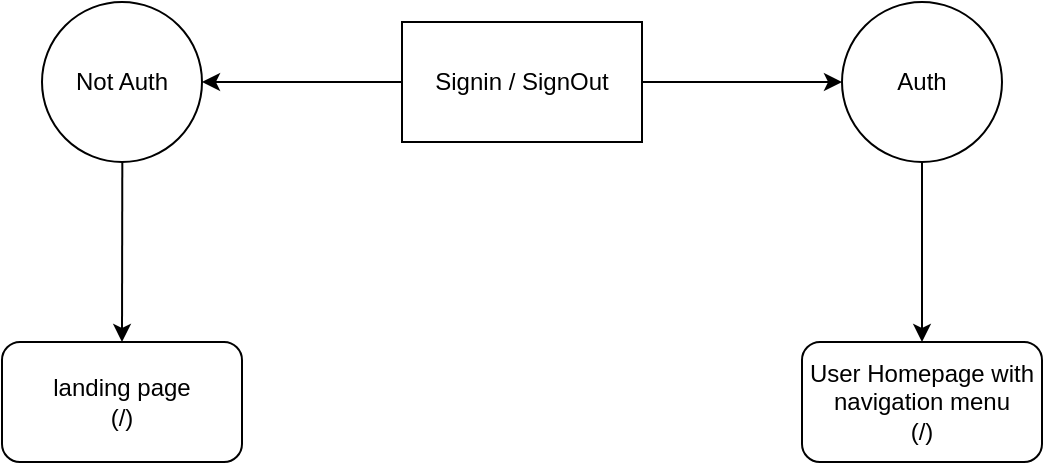 <mxfile>
    <diagram id="0ySaUC6xye5KI0YfAdMM" name="Page-1">
        <mxGraphModel dx="882" dy="563" grid="1" gridSize="10" guides="1" tooltips="1" connect="1" arrows="1" fold="1" page="1" pageScale="1" pageWidth="850" pageHeight="1100" math="0" shadow="0">
            <root>
                <mxCell id="0"/>
                <mxCell id="1" parent="0"/>
                <mxCell id="6" value="" style="edgeStyle=none;html=1;" edge="1" parent="1" source="3" target="5">
                    <mxGeometry relative="1" as="geometry"/>
                </mxCell>
                <mxCell id="3" value="Not Auth" style="ellipse;whiteSpace=wrap;html=1;" vertex="1" parent="1">
                    <mxGeometry x="150" y="20" width="80" height="80" as="geometry"/>
                </mxCell>
                <mxCell id="8" value="" style="edgeStyle=none;html=1;" edge="1" parent="1" source="4" target="7">
                    <mxGeometry relative="1" as="geometry"/>
                </mxCell>
                <mxCell id="4" value="Auth" style="ellipse;whiteSpace=wrap;html=1;" vertex="1" parent="1">
                    <mxGeometry x="550" y="20" width="80" height="80" as="geometry"/>
                </mxCell>
                <mxCell id="5" value="landing page&lt;br&gt;(/)" style="rounded=1;whiteSpace=wrap;html=1;" vertex="1" parent="1">
                    <mxGeometry x="130" y="190" width="120" height="60" as="geometry"/>
                </mxCell>
                <mxCell id="7" value="User Homepage with navigation menu&lt;br&gt;(/)" style="rounded=1;whiteSpace=wrap;html=1;" vertex="1" parent="1">
                    <mxGeometry x="530" y="190" width="120" height="60" as="geometry"/>
                </mxCell>
                <mxCell id="13" value="" style="endArrow=classic;startArrow=classic;html=1;exitX=1;exitY=0.5;exitDx=0;exitDy=0;entryX=0;entryY=0.5;entryDx=0;entryDy=0;" edge="1" parent="1" source="3" target="4">
                    <mxGeometry width="50" height="50" relative="1" as="geometry">
                        <mxPoint x="460" y="190" as="sourcePoint"/>
                        <mxPoint x="510" y="140" as="targetPoint"/>
                    </mxGeometry>
                </mxCell>
                <mxCell id="14" value="Signin / SignOut" style="whiteSpace=wrap;html=1;" vertex="1" parent="1">
                    <mxGeometry x="330" y="30" width="120" height="60" as="geometry"/>
                </mxCell>
            </root>
        </mxGraphModel>
    </diagram>
</mxfile>